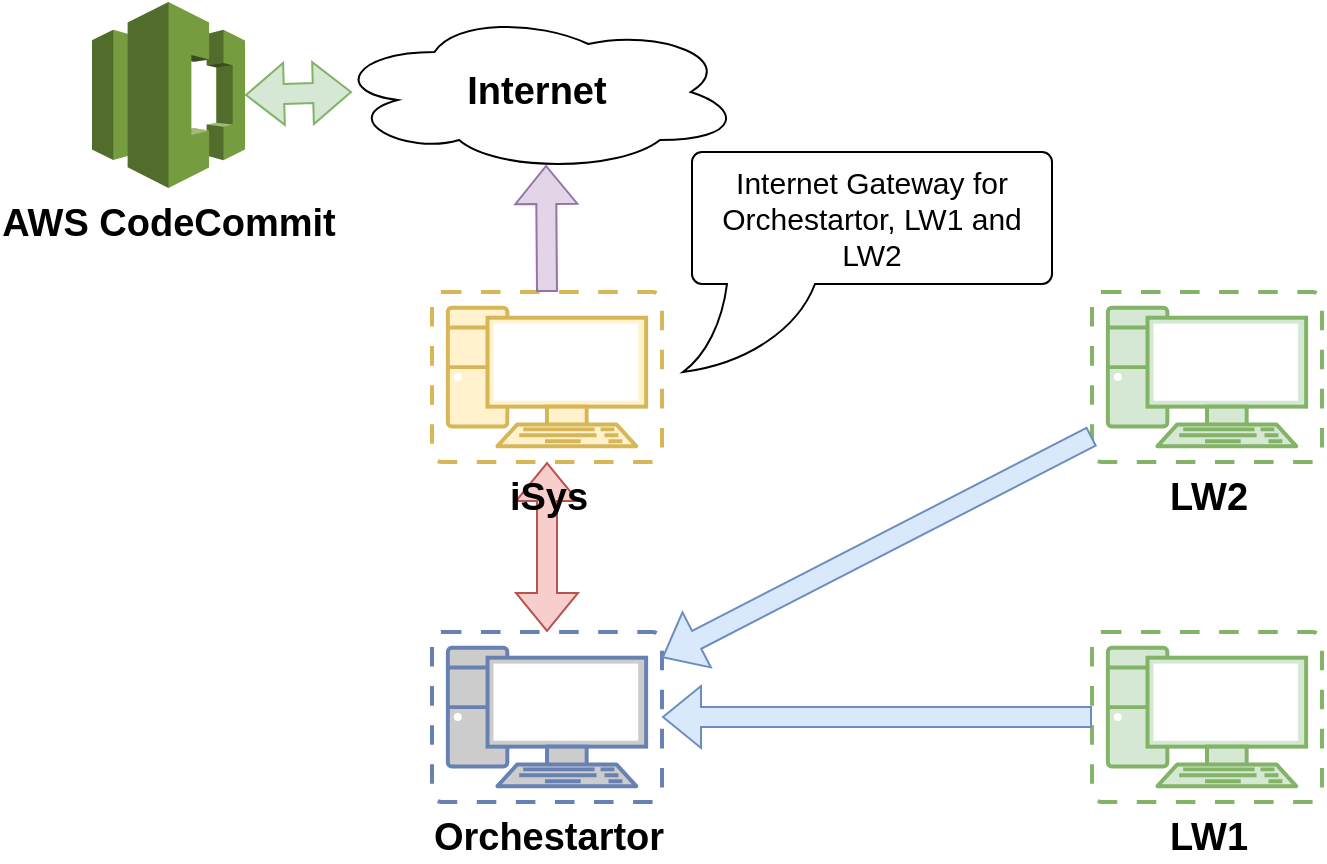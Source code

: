 <mxfile version="21.0.4" type="github"><diagram name="Page-1" id="tAVKFVZkhsYFjiTEWLNS"><mxGraphModel dx="954" dy="676" grid="1" gridSize="10" guides="1" tooltips="1" connect="1" arrows="1" fold="1" page="1" pageScale="1" pageWidth="850" pageHeight="1100" math="0" shadow="0"><root><mxCell id="0"/><mxCell id="1" parent="0"/><mxCell id="bAidpV6pB69wMwM0A50T-1" value="&lt;b&gt;&lt;font style=&quot;font-size: 19px;&quot;&gt;LW1&lt;/font&gt;&lt;/b&gt;" style="verticalAlign=top;verticalLabelPosition=bottom;labelPosition=center;align=center;html=1;outlineConnect=0;fillColor=#d5e8d4;strokeColor=#82b366;gradientDirection=north;strokeWidth=2;shape=mxgraph.networks.virtual_pc;" vertex="1" parent="1"><mxGeometry x="570" y="400" width="115" height="85" as="geometry"/></mxCell><mxCell id="bAidpV6pB69wMwM0A50T-2" value="&lt;font size=&quot;1&quot; style=&quot;&quot;&gt;&lt;b style=&quot;font-size: 19px;&quot;&gt;LW2&lt;/b&gt;&lt;/font&gt;" style="verticalAlign=top;verticalLabelPosition=bottom;labelPosition=center;align=center;html=1;outlineConnect=0;fillColor=#d5e8d4;strokeColor=#82b366;gradientDirection=north;strokeWidth=2;shape=mxgraph.networks.virtual_pc;" vertex="1" parent="1"><mxGeometry x="570" y="230" width="115" height="85" as="geometry"/></mxCell><mxCell id="bAidpV6pB69wMwM0A50T-3" value="&lt;font color=&quot;#000000&quot; style=&quot;font-size: 19px;&quot;&gt;&lt;b&gt;Orchestartor&lt;/b&gt;&lt;/font&gt;" style="fontColor=#0066CC;verticalAlign=top;verticalLabelPosition=bottom;labelPosition=center;align=center;html=1;outlineConnect=0;fillColor=#CCCCCC;strokeColor=#6881B3;gradientColor=none;gradientDirection=north;strokeWidth=2;shape=mxgraph.networks.virtual_pc;" vertex="1" parent="1"><mxGeometry x="240" y="400" width="115" height="85" as="geometry"/></mxCell><mxCell id="bAidpV6pB69wMwM0A50T-5" value="" style="shape=flexArrow;endArrow=classic;startArrow=classic;html=1;rounded=0;exitX=0.5;exitY=0;exitDx=0;exitDy=0;exitPerimeter=0;fillColor=#f8cecc;strokeColor=#b85450;" edge="1" parent="1" source="bAidpV6pB69wMwM0A50T-3" target="bAidpV6pB69wMwM0A50T-9"><mxGeometry width="100" height="100" relative="1" as="geometry"><mxPoint x="260" y="430" as="sourcePoint"/><mxPoint x="220" y="340" as="targetPoint"/></mxGeometry></mxCell><mxCell id="bAidpV6pB69wMwM0A50T-6" value="" style="shape=flexArrow;endArrow=classic;html=1;rounded=0;fillColor=#dae8fc;strokeColor=#6c8ebf;" edge="1" parent="1" source="bAidpV6pB69wMwM0A50T-2" target="bAidpV6pB69wMwM0A50T-3"><mxGeometry width="50" height="50" relative="1" as="geometry"><mxPoint x="570" y="360" as="sourcePoint"/><mxPoint x="620" y="310" as="targetPoint"/></mxGeometry></mxCell><mxCell id="bAidpV6pB69wMwM0A50T-7" value="" style="shape=flexArrow;endArrow=classic;html=1;rounded=0;fillColor=#dae8fc;strokeColor=#6c8ebf;" edge="1" parent="1" source="bAidpV6pB69wMwM0A50T-1" target="bAidpV6pB69wMwM0A50T-3"><mxGeometry width="50" height="50" relative="1" as="geometry"><mxPoint x="580" y="312" as="sourcePoint"/><mxPoint x="365" y="423" as="targetPoint"/></mxGeometry></mxCell><mxCell id="bAidpV6pB69wMwM0A50T-9" value="&lt;font color=&quot;#000000&quot; style=&quot;font-size: 19px;&quot;&gt;&lt;b&gt;iSys&lt;/b&gt;&lt;/font&gt;" style="verticalAlign=top;verticalLabelPosition=bottom;labelPosition=center;align=center;html=1;outlineConnect=0;fillColor=#fff2cc;strokeColor=#d6b656;gradientDirection=north;strokeWidth=2;shape=mxgraph.networks.virtual_pc;" vertex="1" parent="1"><mxGeometry x="240" y="230" width="115" height="85" as="geometry"/></mxCell><mxCell id="bAidpV6pB69wMwM0A50T-18" value="" style="edgeStyle=orthogonalEdgeStyle;rounded=0;orthogonalLoop=1;jettySize=auto;html=1;" edge="1" parent="1" source="bAidpV6pB69wMwM0A50T-11" target="bAidpV6pB69wMwM0A50T-15"><mxGeometry relative="1" as="geometry"/></mxCell><mxCell id="bAidpV6pB69wMwM0A50T-11" value="&lt;b&gt;&lt;font style=&quot;font-size: 19px;&quot;&gt;Internet&lt;/font&gt;&lt;/b&gt;" style="ellipse;shape=cloud;whiteSpace=wrap;html=1;" vertex="1" parent="1"><mxGeometry x="190" y="90" width="205" height="80" as="geometry"/></mxCell><mxCell id="bAidpV6pB69wMwM0A50T-14" value="" style="shape=flexArrow;endArrow=classic;html=1;rounded=0;entryX=0.522;entryY=0.956;entryDx=0;entryDy=0;entryPerimeter=0;exitX=0.5;exitY=0;exitDx=0;exitDy=0;exitPerimeter=0;fillColor=#e1d5e7;strokeColor=#9673a6;" edge="1" parent="1" source="bAidpV6pB69wMwM0A50T-9" target="bAidpV6pB69wMwM0A50T-11"><mxGeometry width="50" height="50" relative="1" as="geometry"><mxPoint x="300" y="180" as="sourcePoint"/><mxPoint x="350" y="130" as="targetPoint"/></mxGeometry></mxCell><mxCell id="bAidpV6pB69wMwM0A50T-15" value="&lt;font style=&quot;font-size: 19px;&quot;&gt;&lt;b&gt;AWS CodeCommit&lt;/b&gt;&lt;/font&gt;" style="outlineConnect=0;dashed=0;verticalLabelPosition=bottom;verticalAlign=top;align=center;html=1;shape=mxgraph.aws3.codecommit;fillColor=#759C3E;gradientColor=none;" vertex="1" parent="1"><mxGeometry x="70" y="85" width="76.5" height="93" as="geometry"/></mxCell><mxCell id="bAidpV6pB69wMwM0A50T-17" value="" style="shape=flexArrow;endArrow=classic;startArrow=classic;html=1;rounded=0;exitX=1;exitY=0.5;exitDx=0;exitDy=0;exitPerimeter=0;fillColor=#d5e8d4;strokeColor=#82b366;" edge="1" parent="1" source="bAidpV6pB69wMwM0A50T-15"><mxGeometry width="100" height="100" relative="1" as="geometry"><mxPoint x="130" y="220" as="sourcePoint"/><mxPoint x="200" y="130" as="targetPoint"/></mxGeometry></mxCell><mxCell id="bAidpV6pB69wMwM0A50T-21" value="&lt;font style=&quot;font-size: 15px;&quot;&gt;Internet Gateway for&lt;br&gt;Orchestartor, LW1 and LW2&lt;/font&gt;" style="whiteSpace=wrap;html=1;shape=mxgraph.basic.roundRectCallout;dx=39.5;dy=44;size=5;boundedLbl=1;" vertex="1" parent="1"><mxGeometry x="370" y="160" width="180" height="110" as="geometry"/></mxCell></root></mxGraphModel></diagram></mxfile>